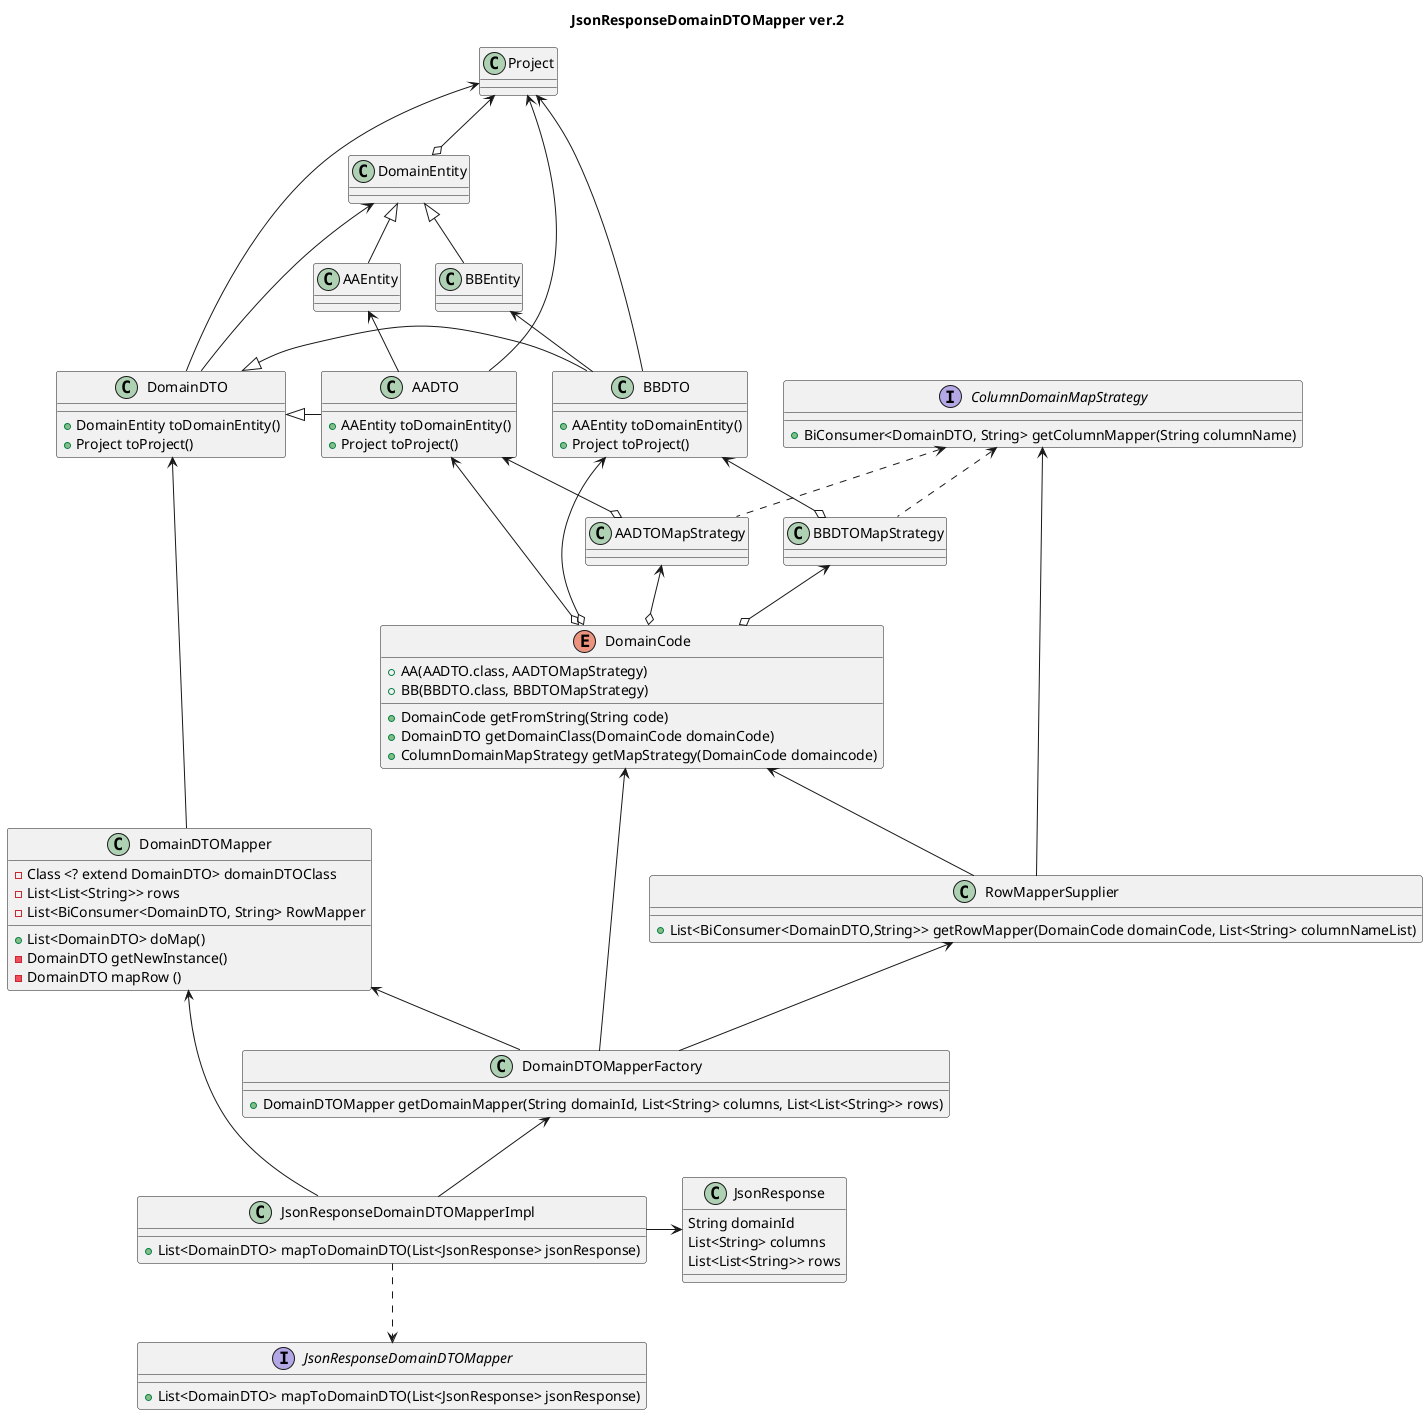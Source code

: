 @startuml
'https://plantuml.com/class-diagram
title: JsonResponseDomainDTOMapper ver.2

DomainEntity <|-- AAEntity
DomainEntity <|-- BBEntity
DomainDTO <|- AADTO
DomainDTO <|- BBDTO
DomainDTO <-- DomainDTOMapper
DomainDTOMapper <-- DomainDTOMapperFactory
DomainCode <-- RowMapperSupplier

AADTOMapStrategy <--o DomainCode
BBDTOMapStrategy <--o DomainCode
AADTO <-o DomainCode
BBDTO <-o DomainCode
AADTO <--o AADTOMapStrategy
BBDTO <--o BBDTOMapStrategy


AAEntity <-- AADTO

BBEntity <-- BBDTO

Project <-- AADTO
Project <-- BBDTO
Project <-- DomainDTO
DomainEntity <-- DomainDTO

Project <--o DomainEntity




JsonResponseDomainDTOMapper <.u. JsonResponseDomainDTOMapperImpl
JsonResponse <-l- JsonResponseDomainDTOMapperImpl

DomainDTOMapperFactory <-- JsonResponseDomainDTOMapperImpl
DomainDTOMapper <-- JsonResponseDomainDTOMapperImpl
ColumnDomainMapStrategy <.. AADTOMapStrategy
ColumnDomainMapStrategy <.. BBDTOMapStrategy
DomainCode <-- DomainDTOMapperFactory
RowMapperSupplier <-- DomainDTOMapperFactory

ColumnDomainMapStrategy <-- RowMapperSupplier

class JsonResponse{
{field} String domainId
{field} List<String> columns
{field} List<List<String>> rows
}

interface JsonResponseDomainDTOMapper{
+ List<DomainDTO> mapToDomainDTO(List<JsonResponse> jsonResponse)
}

interface ColumnDomainMapStrategy{
+ BiConsumer<DomainDTO, String> getColumnMapper(String columnName)
}


class RowMapperSupplier{
+ List<BiConsumer<DomainDTO,String>> getRowMapper(DomainCode domainCode, List<String> columnNameList)
}


class JsonResponseDomainDTOMapperImpl{
+ List<DomainDTO> mapToDomainDTO(List<JsonResponse> jsonResponse)
}

class DomainDTOMapperFactory {
+ DomainDTOMapper getDomainMapper(String domainId, List<String> columns, List<List<String>> rows)
}

class DomainDTOMapper {
- Class <? extend DomainDTO> domainDTOClass
- List<List<String>> rows
- List<BiConsumer<DomainDTO, String> RowMapper
+ List<DomainDTO> doMap()
- DomainDTO getNewInstance()
- DomainDTO mapRow ()
}

class AADTOMapStrategy {
}
class BBDTOMapStrategy {
}



class Project{
}

class DomainDTO{
+ DomainEntity toDomainEntity()
+ Project toProject()
}

class AADTO {
+ AAEntity toDomainEntity()
+ Project toProject()
}

class BBDTO {
+ AAEntity toDomainEntity()
+ Project toProject()
}

class AAEntity {
}

class BBEntity {
}

enum DomainCode {
+{field}AA(AADTO.class, AADTOMapStrategy)
+{field}BB(BBDTO.class, BBDTOMapStrategy)
+ DomainCode getFromString(String code)
+ DomainDTO getDomainClass(DomainCode domainCode)
+ ColumnDomainMapStrategy getMapStrategy(DomainCode domaincode)
}

@enduml